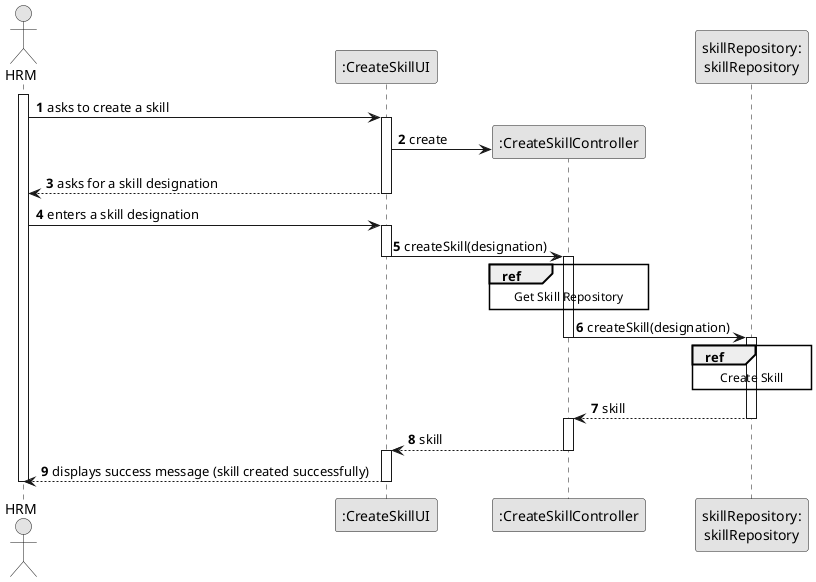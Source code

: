 @startuml
skinparam monochrome true
skinparam packageStyle rectangle
skinparam shadowing false

autonumber

actor "HRM" as HRM
participant ":CreateSkillUI" as UI
participant ":CreateSkillController" as CTRL
participant "skillRepository:\nskillRepository" as skillRepository

activate HRM

HRM ->UI : asks to create a skill
activate UI

UI -> CTRL** : create

UI --> HRM : asks for a skill designation
deactivate UI

HRM -> UI : enters a skill designation
activate UI

UI->CTRL : createSkill(designation)
deactivate UI
activate CTRL

ref over CTRL
Get Skill Repository
end ref

CTRL -> skillRepository : createSkill(designation)
deactivate CTRL
activate skillRepository

ref over skillRepository
Create Skill
end ref

    CTRL <-- skillRepository : skill
    deactivate skillRepository
    activate CTRL



    CTRL --> UI : skill
    deactivate CTRL
    activate UI

    UI --> HRM : displays success message (skill created successfully)
    deactivate UI
deactivate HRM
@enduml